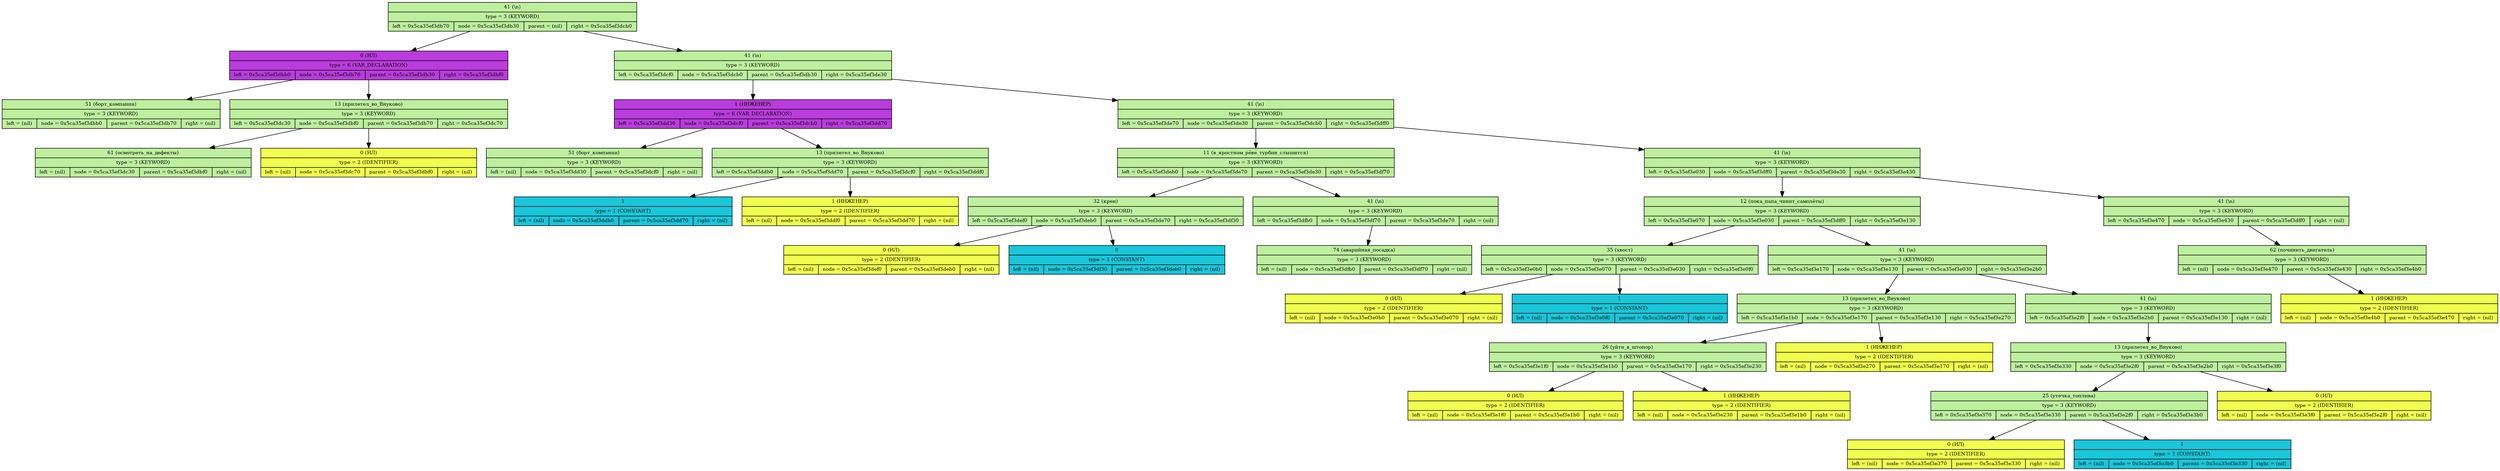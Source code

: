 digraph
{
	node[fontsize=9]

	node_0x5ca35ef3db30 [shape=record, label = "{41 (\\n)| type = 3 (KEYWORD) | {left = 0x5ca35ef3db70 | node = 0x5ca35ef3db30 | parent = (nil) | right = 0x5ca35ef3dcb0}}" style="filled",fillcolor="#BDEF9E"]

	node_0x5ca35ef3db70 [shape=record, label = "{0 (ИЛ)| type = 6 (VAR_DECLARATION) | {left = 0x5ca35ef3dbb0 | node = 0x5ca35ef3db70 | parent = 0x5ca35ef3db30 | right = 0x5ca35ef3dbf0}}" style="filled",fillcolor="#B93CDC"]

	edge[color="black",fontsize=12]
	node_0x5ca35ef3db30 -> node_0x5ca35ef3db70

	node_0x5ca35ef3dbb0 [shape=record, label = "{51 (борт_компании)| type = 3 (KEYWORD) | {left = (nil) | node = 0x5ca35ef3dbb0 | parent = 0x5ca35ef3db70 | right = (nil)}}" style="filled",fillcolor="#BDEF9E"]

	edge[color="black",fontsize=12]
	node_0x5ca35ef3db70 -> node_0x5ca35ef3dbb0

	node_0x5ca35ef3dbf0 [shape=record, label = "{13 (прилетел_во_Внуково)| type = 3 (KEYWORD) | {left = 0x5ca35ef3dc30 | node = 0x5ca35ef3dbf0 | parent = 0x5ca35ef3db70 | right = 0x5ca35ef3dc70}}" style="filled",fillcolor="#BDEF9E"]

	edge[color="black",fontsize=12]
	node_0x5ca35ef3db70 -> node_0x5ca35ef3dbf0

	node_0x5ca35ef3dc30 [shape=record, label = "{61 (осмотреть_на_дефекты)| type = 3 (KEYWORD) | {left = (nil) | node = 0x5ca35ef3dc30 | parent = 0x5ca35ef3dbf0 | right = (nil)}}" style="filled",fillcolor="#BDEF9E"]

	edge[color="black",fontsize=12]
	node_0x5ca35ef3dbf0 -> node_0x5ca35ef3dc30

	node_0x5ca35ef3dc70 [shape=record, label = "{0 (ИЛ)| type = 2 (IDENTIFIER) | {left = (nil) | node = 0x5ca35ef3dc70 | parent = 0x5ca35ef3dbf0 | right = (nil)}}" style="filled",fillcolor="#F0FF4F"]

	edge[color="black",fontsize=12]
	node_0x5ca35ef3dbf0 -> node_0x5ca35ef3dc70

	node_0x5ca35ef3dcb0 [shape=record, label = "{41 (\\n)| type = 3 (KEYWORD) | {left = 0x5ca35ef3dcf0 | node = 0x5ca35ef3dcb0 | parent = 0x5ca35ef3db30 | right = 0x5ca35ef3de30}}" style="filled",fillcolor="#BDEF9E"]

	edge[color="black",fontsize=12]
	node_0x5ca35ef3db30 -> node_0x5ca35ef3dcb0

	node_0x5ca35ef3dcf0 [shape=record, label = "{1 (ИНЖЕНЕР)| type = 6 (VAR_DECLARATION) | {left = 0x5ca35ef3dd30 | node = 0x5ca35ef3dcf0 | parent = 0x5ca35ef3dcb0 | right = 0x5ca35ef3dd70}}" style="filled",fillcolor="#B93CDC"]

	edge[color="black",fontsize=12]
	node_0x5ca35ef3dcb0 -> node_0x5ca35ef3dcf0

	node_0x5ca35ef3dd30 [shape=record, label = "{51 (борт_компании)| type = 3 (KEYWORD) | {left = (nil) | node = 0x5ca35ef3dd30 | parent = 0x5ca35ef3dcf0 | right = (nil)}}" style="filled",fillcolor="#BDEF9E"]

	edge[color="black",fontsize=12]
	node_0x5ca35ef3dcf0 -> node_0x5ca35ef3dd30

	node_0x5ca35ef3dd70 [shape=record, label = "{13 (прилетел_во_Внуково)| type = 3 (KEYWORD) | {left = 0x5ca35ef3ddb0 | node = 0x5ca35ef3dd70 | parent = 0x5ca35ef3dcf0 | right = 0x5ca35ef3ddf0}}" style="filled",fillcolor="#BDEF9E"]

	edge[color="black",fontsize=12]
	node_0x5ca35ef3dcf0 -> node_0x5ca35ef3dd70

	node_0x5ca35ef3ddb0 [shape=record, label = "{1| type = 1 (CONSTANT) | {left = (nil) | node = 0x5ca35ef3ddb0 | parent = 0x5ca35ef3dd70 | right = (nil)}}" style="filled",fillcolor="#1AC6D9"]

	edge[color="black",fontsize=12]
	node_0x5ca35ef3dd70 -> node_0x5ca35ef3ddb0

	node_0x5ca35ef3ddf0 [shape=record, label = "{1 (ИНЖЕНЕР)| type = 2 (IDENTIFIER) | {left = (nil) | node = 0x5ca35ef3ddf0 | parent = 0x5ca35ef3dd70 | right = (nil)}}" style="filled",fillcolor="#F0FF4F"]

	edge[color="black",fontsize=12]
	node_0x5ca35ef3dd70 -> node_0x5ca35ef3ddf0

	node_0x5ca35ef3de30 [shape=record, label = "{41 (\\n)| type = 3 (KEYWORD) | {left = 0x5ca35ef3de70 | node = 0x5ca35ef3de30 | parent = 0x5ca35ef3dcb0 | right = 0x5ca35ef3dff0}}" style="filled",fillcolor="#BDEF9E"]

	edge[color="black",fontsize=12]
	node_0x5ca35ef3dcb0 -> node_0x5ca35ef3de30

	node_0x5ca35ef3de70 [shape=record, label = "{11 (в_яростном_рёве_турбин_слышится)| type = 3 (KEYWORD) | {left = 0x5ca35ef3deb0 | node = 0x5ca35ef3de70 | parent = 0x5ca35ef3de30 | right = 0x5ca35ef3df70}}" style="filled",fillcolor="#BDEF9E"]

	edge[color="black",fontsize=12]
	node_0x5ca35ef3de30 -> node_0x5ca35ef3de70

	node_0x5ca35ef3deb0 [shape=record, label = "{32 (крен)| type = 3 (KEYWORD) | {left = 0x5ca35ef3def0 | node = 0x5ca35ef3deb0 | parent = 0x5ca35ef3de70 | right = 0x5ca35ef3df30}}" style="filled",fillcolor="#BDEF9E"]

	edge[color="black",fontsize=12]
	node_0x5ca35ef3de70 -> node_0x5ca35ef3deb0

	node_0x5ca35ef3def0 [shape=record, label = "{0 (ИЛ)| type = 2 (IDENTIFIER) | {left = (nil) | node = 0x5ca35ef3def0 | parent = 0x5ca35ef3deb0 | right = (nil)}}" style="filled",fillcolor="#F0FF4F"]

	edge[color="black",fontsize=12]
	node_0x5ca35ef3deb0 -> node_0x5ca35ef3def0

	node_0x5ca35ef3df30 [shape=record, label = "{0| type = 1 (CONSTANT) | {left = (nil) | node = 0x5ca35ef3df30 | parent = 0x5ca35ef3deb0 | right = (nil)}}" style="filled",fillcolor="#1AC6D9"]

	edge[color="black",fontsize=12]
	node_0x5ca35ef3deb0 -> node_0x5ca35ef3df30

	node_0x5ca35ef3df70 [shape=record, label = "{41 (\\n)| type = 3 (KEYWORD) | {left = 0x5ca35ef3dfb0 | node = 0x5ca35ef3df70 | parent = 0x5ca35ef3de70 | right = (nil)}}" style="filled",fillcolor="#BDEF9E"]

	edge[color="black",fontsize=12]
	node_0x5ca35ef3de70 -> node_0x5ca35ef3df70

	node_0x5ca35ef3dfb0 [shape=record, label = "{74 (аварийная_посадка)| type = 3 (KEYWORD) | {left = (nil) | node = 0x5ca35ef3dfb0 | parent = 0x5ca35ef3df70 | right = (nil)}}" style="filled",fillcolor="#BDEF9E"]

	edge[color="black",fontsize=12]
	node_0x5ca35ef3df70 -> node_0x5ca35ef3dfb0

	node_0x5ca35ef3dff0 [shape=record, label = "{41 (\\n)| type = 3 (KEYWORD) | {left = 0x5ca35ef3e030 | node = 0x5ca35ef3dff0 | parent = 0x5ca35ef3de30 | right = 0x5ca35ef3e430}}" style="filled",fillcolor="#BDEF9E"]

	edge[color="black",fontsize=12]
	node_0x5ca35ef3de30 -> node_0x5ca35ef3dff0

	node_0x5ca35ef3e030 [shape=record, label = "{12 (пока_папа_чинит_самолёты)| type = 3 (KEYWORD) | {left = 0x5ca35ef3e070 | node = 0x5ca35ef3e030 | parent = 0x5ca35ef3dff0 | right = 0x5ca35ef3e130}}" style="filled",fillcolor="#BDEF9E"]

	edge[color="black",fontsize=12]
	node_0x5ca35ef3dff0 -> node_0x5ca35ef3e030

	node_0x5ca35ef3e070 [shape=record, label = "{35 (хвост)| type = 3 (KEYWORD) | {left = 0x5ca35ef3e0b0 | node = 0x5ca35ef3e070 | parent = 0x5ca35ef3e030 | right = 0x5ca35ef3e0f0}}" style="filled",fillcolor="#BDEF9E"]

	edge[color="black",fontsize=12]
	node_0x5ca35ef3e030 -> node_0x5ca35ef3e070

	node_0x5ca35ef3e0b0 [shape=record, label = "{0 (ИЛ)| type = 2 (IDENTIFIER) | {left = (nil) | node = 0x5ca35ef3e0b0 | parent = 0x5ca35ef3e070 | right = (nil)}}" style="filled",fillcolor="#F0FF4F"]

	edge[color="black",fontsize=12]
	node_0x5ca35ef3e070 -> node_0x5ca35ef3e0b0

	node_0x5ca35ef3e0f0 [shape=record, label = "{1| type = 1 (CONSTANT) | {left = (nil) | node = 0x5ca35ef3e0f0 | parent = 0x5ca35ef3e070 | right = (nil)}}" style="filled",fillcolor="#1AC6D9"]

	edge[color="black",fontsize=12]
	node_0x5ca35ef3e070 -> node_0x5ca35ef3e0f0

	node_0x5ca35ef3e130 [shape=record, label = "{41 (\\n)| type = 3 (KEYWORD) | {left = 0x5ca35ef3e170 | node = 0x5ca35ef3e130 | parent = 0x5ca35ef3e030 | right = 0x5ca35ef3e2b0}}" style="filled",fillcolor="#BDEF9E"]

	edge[color="black",fontsize=12]
	node_0x5ca35ef3e030 -> node_0x5ca35ef3e130

	node_0x5ca35ef3e170 [shape=record, label = "{13 (прилетел_во_Внуково)| type = 3 (KEYWORD) | {left = 0x5ca35ef3e1b0 | node = 0x5ca35ef3e170 | parent = 0x5ca35ef3e130 | right = 0x5ca35ef3e270}}" style="filled",fillcolor="#BDEF9E"]

	edge[color="black",fontsize=12]
	node_0x5ca35ef3e130 -> node_0x5ca35ef3e170

	node_0x5ca35ef3e1b0 [shape=record, label = "{26 (уйти_в_штопор)| type = 3 (KEYWORD) | {left = 0x5ca35ef3e1f0 | node = 0x5ca35ef3e1b0 | parent = 0x5ca35ef3e170 | right = 0x5ca35ef3e230}}" style="filled",fillcolor="#BDEF9E"]

	edge[color="black",fontsize=12]
	node_0x5ca35ef3e170 -> node_0x5ca35ef3e1b0

	node_0x5ca35ef3e1f0 [shape=record, label = "{0 (ИЛ)| type = 2 (IDENTIFIER) | {left = (nil) | node = 0x5ca35ef3e1f0 | parent = 0x5ca35ef3e1b0 | right = (nil)}}" style="filled",fillcolor="#F0FF4F"]

	edge[color="black",fontsize=12]
	node_0x5ca35ef3e1b0 -> node_0x5ca35ef3e1f0

	node_0x5ca35ef3e230 [shape=record, label = "{1 (ИНЖЕНЕР)| type = 2 (IDENTIFIER) | {left = (nil) | node = 0x5ca35ef3e230 | parent = 0x5ca35ef3e1b0 | right = (nil)}}" style="filled",fillcolor="#F0FF4F"]

	edge[color="black",fontsize=12]
	node_0x5ca35ef3e1b0 -> node_0x5ca35ef3e230

	node_0x5ca35ef3e270 [shape=record, label = "{1 (ИНЖЕНЕР)| type = 2 (IDENTIFIER) | {left = (nil) | node = 0x5ca35ef3e270 | parent = 0x5ca35ef3e170 | right = (nil)}}" style="filled",fillcolor="#F0FF4F"]

	edge[color="black",fontsize=12]
	node_0x5ca35ef3e170 -> node_0x5ca35ef3e270

	node_0x5ca35ef3e2b0 [shape=record, label = "{41 (\\n)| type = 3 (KEYWORD) | {left = 0x5ca35ef3e2f0 | node = 0x5ca35ef3e2b0 | parent = 0x5ca35ef3e130 | right = (nil)}}" style="filled",fillcolor="#BDEF9E"]

	edge[color="black",fontsize=12]
	node_0x5ca35ef3e130 -> node_0x5ca35ef3e2b0

	node_0x5ca35ef3e2f0 [shape=record, label = "{13 (прилетел_во_Внуково)| type = 3 (KEYWORD) | {left = 0x5ca35ef3e330 | node = 0x5ca35ef3e2f0 | parent = 0x5ca35ef3e2b0 | right = 0x5ca35ef3e3f0}}" style="filled",fillcolor="#BDEF9E"]

	edge[color="black",fontsize=12]
	node_0x5ca35ef3e2b0 -> node_0x5ca35ef3e2f0

	node_0x5ca35ef3e330 [shape=record, label = "{25 (утечка_топлива)| type = 3 (KEYWORD) | {left = 0x5ca35ef3e370 | node = 0x5ca35ef3e330 | parent = 0x5ca35ef3e2f0 | right = 0x5ca35ef3e3b0}}" style="filled",fillcolor="#BDEF9E"]

	edge[color="black",fontsize=12]
	node_0x5ca35ef3e2f0 -> node_0x5ca35ef3e330

	node_0x5ca35ef3e370 [shape=record, label = "{0 (ИЛ)| type = 2 (IDENTIFIER) | {left = (nil) | node = 0x5ca35ef3e370 | parent = 0x5ca35ef3e330 | right = (nil)}}" style="filled",fillcolor="#F0FF4F"]

	edge[color="black",fontsize=12]
	node_0x5ca35ef3e330 -> node_0x5ca35ef3e370

	node_0x5ca35ef3e3b0 [shape=record, label = "{1| type = 1 (CONSTANT) | {left = (nil) | node = 0x5ca35ef3e3b0 | parent = 0x5ca35ef3e330 | right = (nil)}}" style="filled",fillcolor="#1AC6D9"]

	edge[color="black",fontsize=12]
	node_0x5ca35ef3e330 -> node_0x5ca35ef3e3b0

	node_0x5ca35ef3e3f0 [shape=record, label = "{0 (ИЛ)| type = 2 (IDENTIFIER) | {left = (nil) | node = 0x5ca35ef3e3f0 | parent = 0x5ca35ef3e2f0 | right = (nil)}}" style="filled",fillcolor="#F0FF4F"]

	edge[color="black",fontsize=12]
	node_0x5ca35ef3e2f0 -> node_0x5ca35ef3e3f0

	node_0x5ca35ef3e430 [shape=record, label = "{41 (\\n)| type = 3 (KEYWORD) | {left = 0x5ca35ef3e470 | node = 0x5ca35ef3e430 | parent = 0x5ca35ef3dff0 | right = (nil)}}" style="filled",fillcolor="#BDEF9E"]

	edge[color="black",fontsize=12]
	node_0x5ca35ef3dff0 -> node_0x5ca35ef3e430

	node_0x5ca35ef3e470 [shape=record, label = "{62 (починить_двигатель)| type = 3 (KEYWORD) | {left = (nil) | node = 0x5ca35ef3e470 | parent = 0x5ca35ef3e430 | right = 0x5ca35ef3e4b0}}" style="filled",fillcolor="#BDEF9E"]

	edge[color="black",fontsize=12]
	node_0x5ca35ef3e430 -> node_0x5ca35ef3e470

	node_0x5ca35ef3e4b0 [shape=record, label = "{1 (ИНЖЕНЕР)| type = 2 (IDENTIFIER) | {left = (nil) | node = 0x5ca35ef3e4b0 | parent = 0x5ca35ef3e470 | right = (nil)}}" style="filled",fillcolor="#F0FF4F"]

	edge[color="black",fontsize=12]
	node_0x5ca35ef3e470 -> node_0x5ca35ef3e4b0

	}